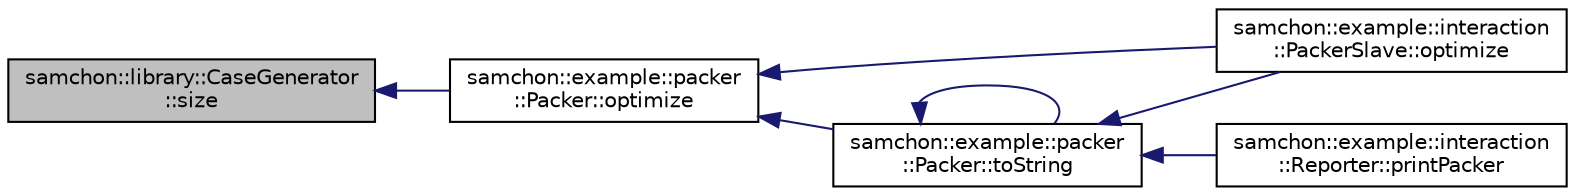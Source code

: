 digraph "samchon::library::CaseGenerator::size"
{
  edge [fontname="Helvetica",fontsize="10",labelfontname="Helvetica",labelfontsize="10"];
  node [fontname="Helvetica",fontsize="10",shape=record];
  rankdir="LR";
  Node1 [label="samchon::library::CaseGenerator\l::size",height=0.2,width=0.4,color="black", fillcolor="grey75", style="filled", fontcolor="black"];
  Node1 -> Node2 [dir="back",color="midnightblue",fontsize="10",style="solid",fontname="Helvetica"];
  Node2 [label="samchon::example::packer\l::Packer::optimize",height=0.2,width=0.4,color="black", fillcolor="white", style="filled",URL="$da/da0/classsamchon_1_1example_1_1packer_1_1Packer.html#a988ba9e34d32f832c39fbd5870d28b16",tooltip="Find the best packaging method. "];
  Node2 -> Node3 [dir="back",color="midnightblue",fontsize="10",style="solid",fontname="Helvetica"];
  Node3 [label="samchon::example::interaction\l::PackerSlave::optimize",height=0.2,width=0.4,color="black", fillcolor="white", style="filled",URL="$d3/d29/classsamchon_1_1example_1_1interaction_1_1PackerSlave.html#a706e8aa2fae996a4a9908e2c9adffc6c",tooltip="Optimize TSP and report the result. "];
  Node2 -> Node4 [dir="back",color="midnightblue",fontsize="10",style="solid",fontname="Helvetica"];
  Node4 [label="samchon::example::packer\l::Packer::toString",height=0.2,width=0.4,color="black", fillcolor="white", style="filled",URL="$da/da0/classsamchon_1_1example_1_1packer_1_1Packer.html#a02a69a94ba1c4390beed83d0e929d6d2",tooltip="Return a string represents an packaging method. "];
  Node4 -> Node3 [dir="back",color="midnightblue",fontsize="10",style="solid",fontname="Helvetica"];
  Node4 -> Node5 [dir="back",color="midnightblue",fontsize="10",style="solid",fontname="Helvetica"];
  Node5 [label="samchon::example::interaction\l::Reporter::printPacker",height=0.2,width=0.4,color="black", fillcolor="white", style="filled",URL="$d1/d4a/classsamchon_1_1example_1_1interaction_1_1Reporter.html#a15636d5a3d6e5688639d6aa3caefff13",tooltip="Print Packer result on screen. "];
  Node4 -> Node4 [dir="back",color="midnightblue",fontsize="10",style="solid",fontname="Helvetica"];
}
